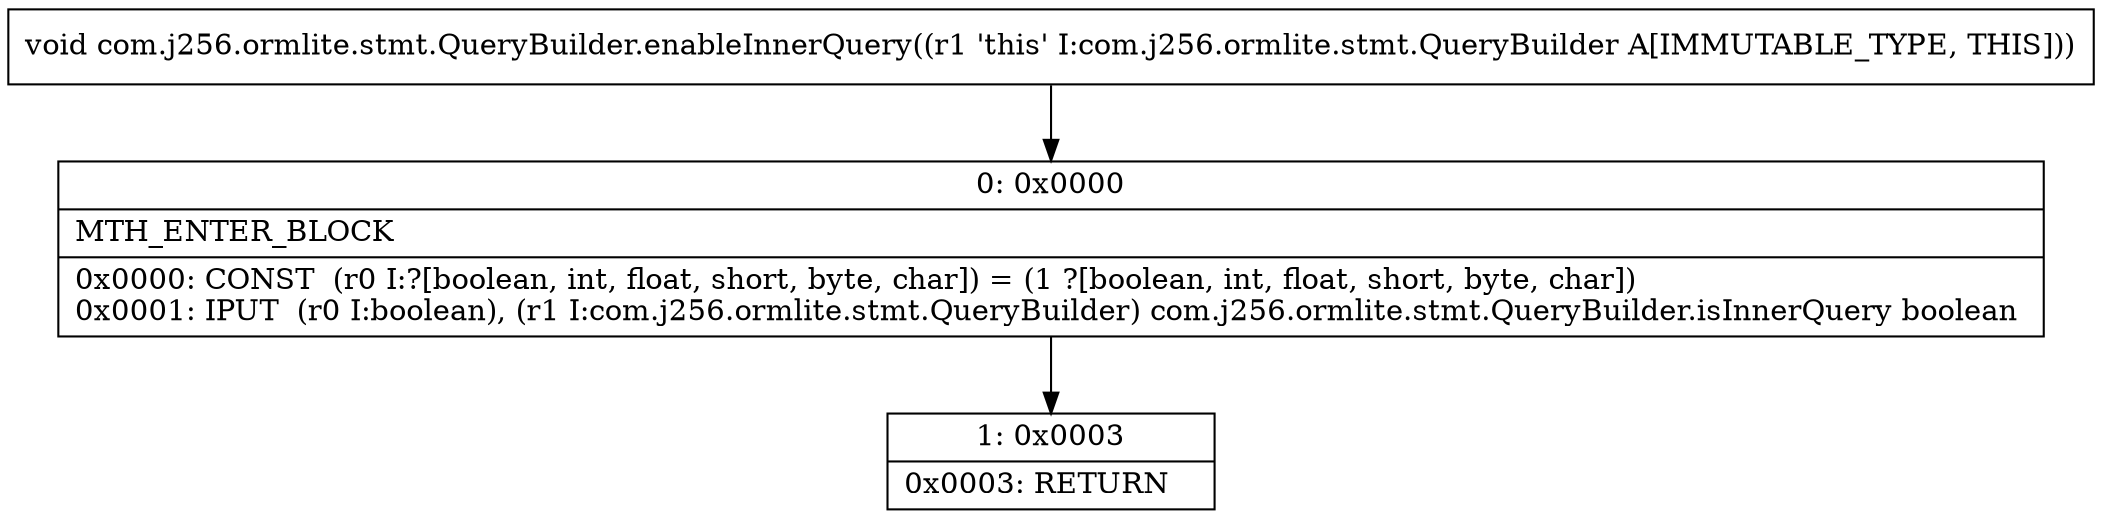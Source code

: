 digraph "CFG forcom.j256.ormlite.stmt.QueryBuilder.enableInnerQuery()V" {
Node_0 [shape=record,label="{0\:\ 0x0000|MTH_ENTER_BLOCK\l|0x0000: CONST  (r0 I:?[boolean, int, float, short, byte, char]) = (1 ?[boolean, int, float, short, byte, char]) \l0x0001: IPUT  (r0 I:boolean), (r1 I:com.j256.ormlite.stmt.QueryBuilder) com.j256.ormlite.stmt.QueryBuilder.isInnerQuery boolean \l}"];
Node_1 [shape=record,label="{1\:\ 0x0003|0x0003: RETURN   \l}"];
MethodNode[shape=record,label="{void com.j256.ormlite.stmt.QueryBuilder.enableInnerQuery((r1 'this' I:com.j256.ormlite.stmt.QueryBuilder A[IMMUTABLE_TYPE, THIS])) }"];
MethodNode -> Node_0;
Node_0 -> Node_1;
}

